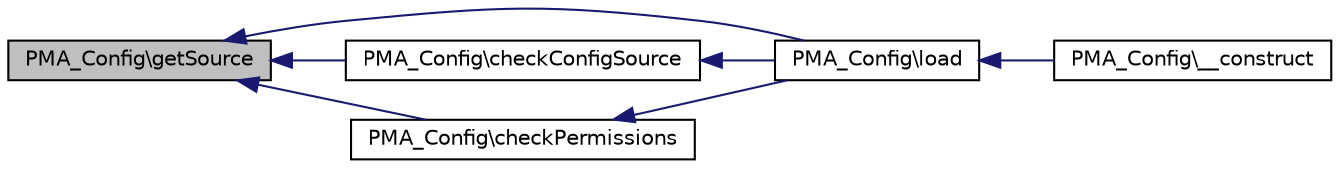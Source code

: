 digraph G
{
  edge [fontname="Helvetica",fontsize="10",labelfontname="Helvetica",labelfontsize="10"];
  node [fontname="Helvetica",fontsize="10",shape=record];
  rankdir="LR";
  Node1 [label="PMA_Config\\getSource",height=0.2,width=0.4,color="black", fillcolor="grey75", style="filled" fontcolor="black"];
  Node1 -> Node2 [dir="back",color="midnightblue",fontsize="10",style="solid",fontname="Helvetica"];
  Node2 [label="PMA_Config\\load",height=0.2,width=0.4,color="black", fillcolor="white", style="filled",URL="$classPMA__Config.html#aa096afab47dd6c435cb5f5de6a19275a",tooltip="loads configuration from $source, usally the config file should be called on object creation..."];
  Node2 -> Node3 [dir="back",color="midnightblue",fontsize="10",style="solid",fontname="Helvetica"];
  Node3 [label="PMA_Config\\__construct",height=0.2,width=0.4,color="black", fillcolor="white", style="filled",URL="$classPMA__Config.html#a9237899ec13646870eb8cc8c813e8841",tooltip="constructor"];
  Node1 -> Node4 [dir="back",color="midnightblue",fontsize="10",style="solid",fontname="Helvetica"];
  Node4 [label="PMA_Config\\checkConfigSource",height=0.2,width=0.4,color="black", fillcolor="white", style="filled",URL="$classPMA__Config.html#a87b50defd705f68df2199c3503c2598e",tooltip="check config source"];
  Node4 -> Node2 [dir="back",color="midnightblue",fontsize="10",style="solid",fontname="Helvetica"];
  Node1 -> Node5 [dir="back",color="midnightblue",fontsize="10",style="solid",fontname="Helvetica"];
  Node5 [label="PMA_Config\\checkPermissions",height=0.2,width=0.4,color="black", fillcolor="white", style="filled",URL="$classPMA__Config.html#af70c68d26d2c57686a57159795282abf",tooltip="verifies the permissions on config file (if asked by configuration) (must be called after config..."];
  Node5 -> Node2 [dir="back",color="midnightblue",fontsize="10",style="solid",fontname="Helvetica"];
}
